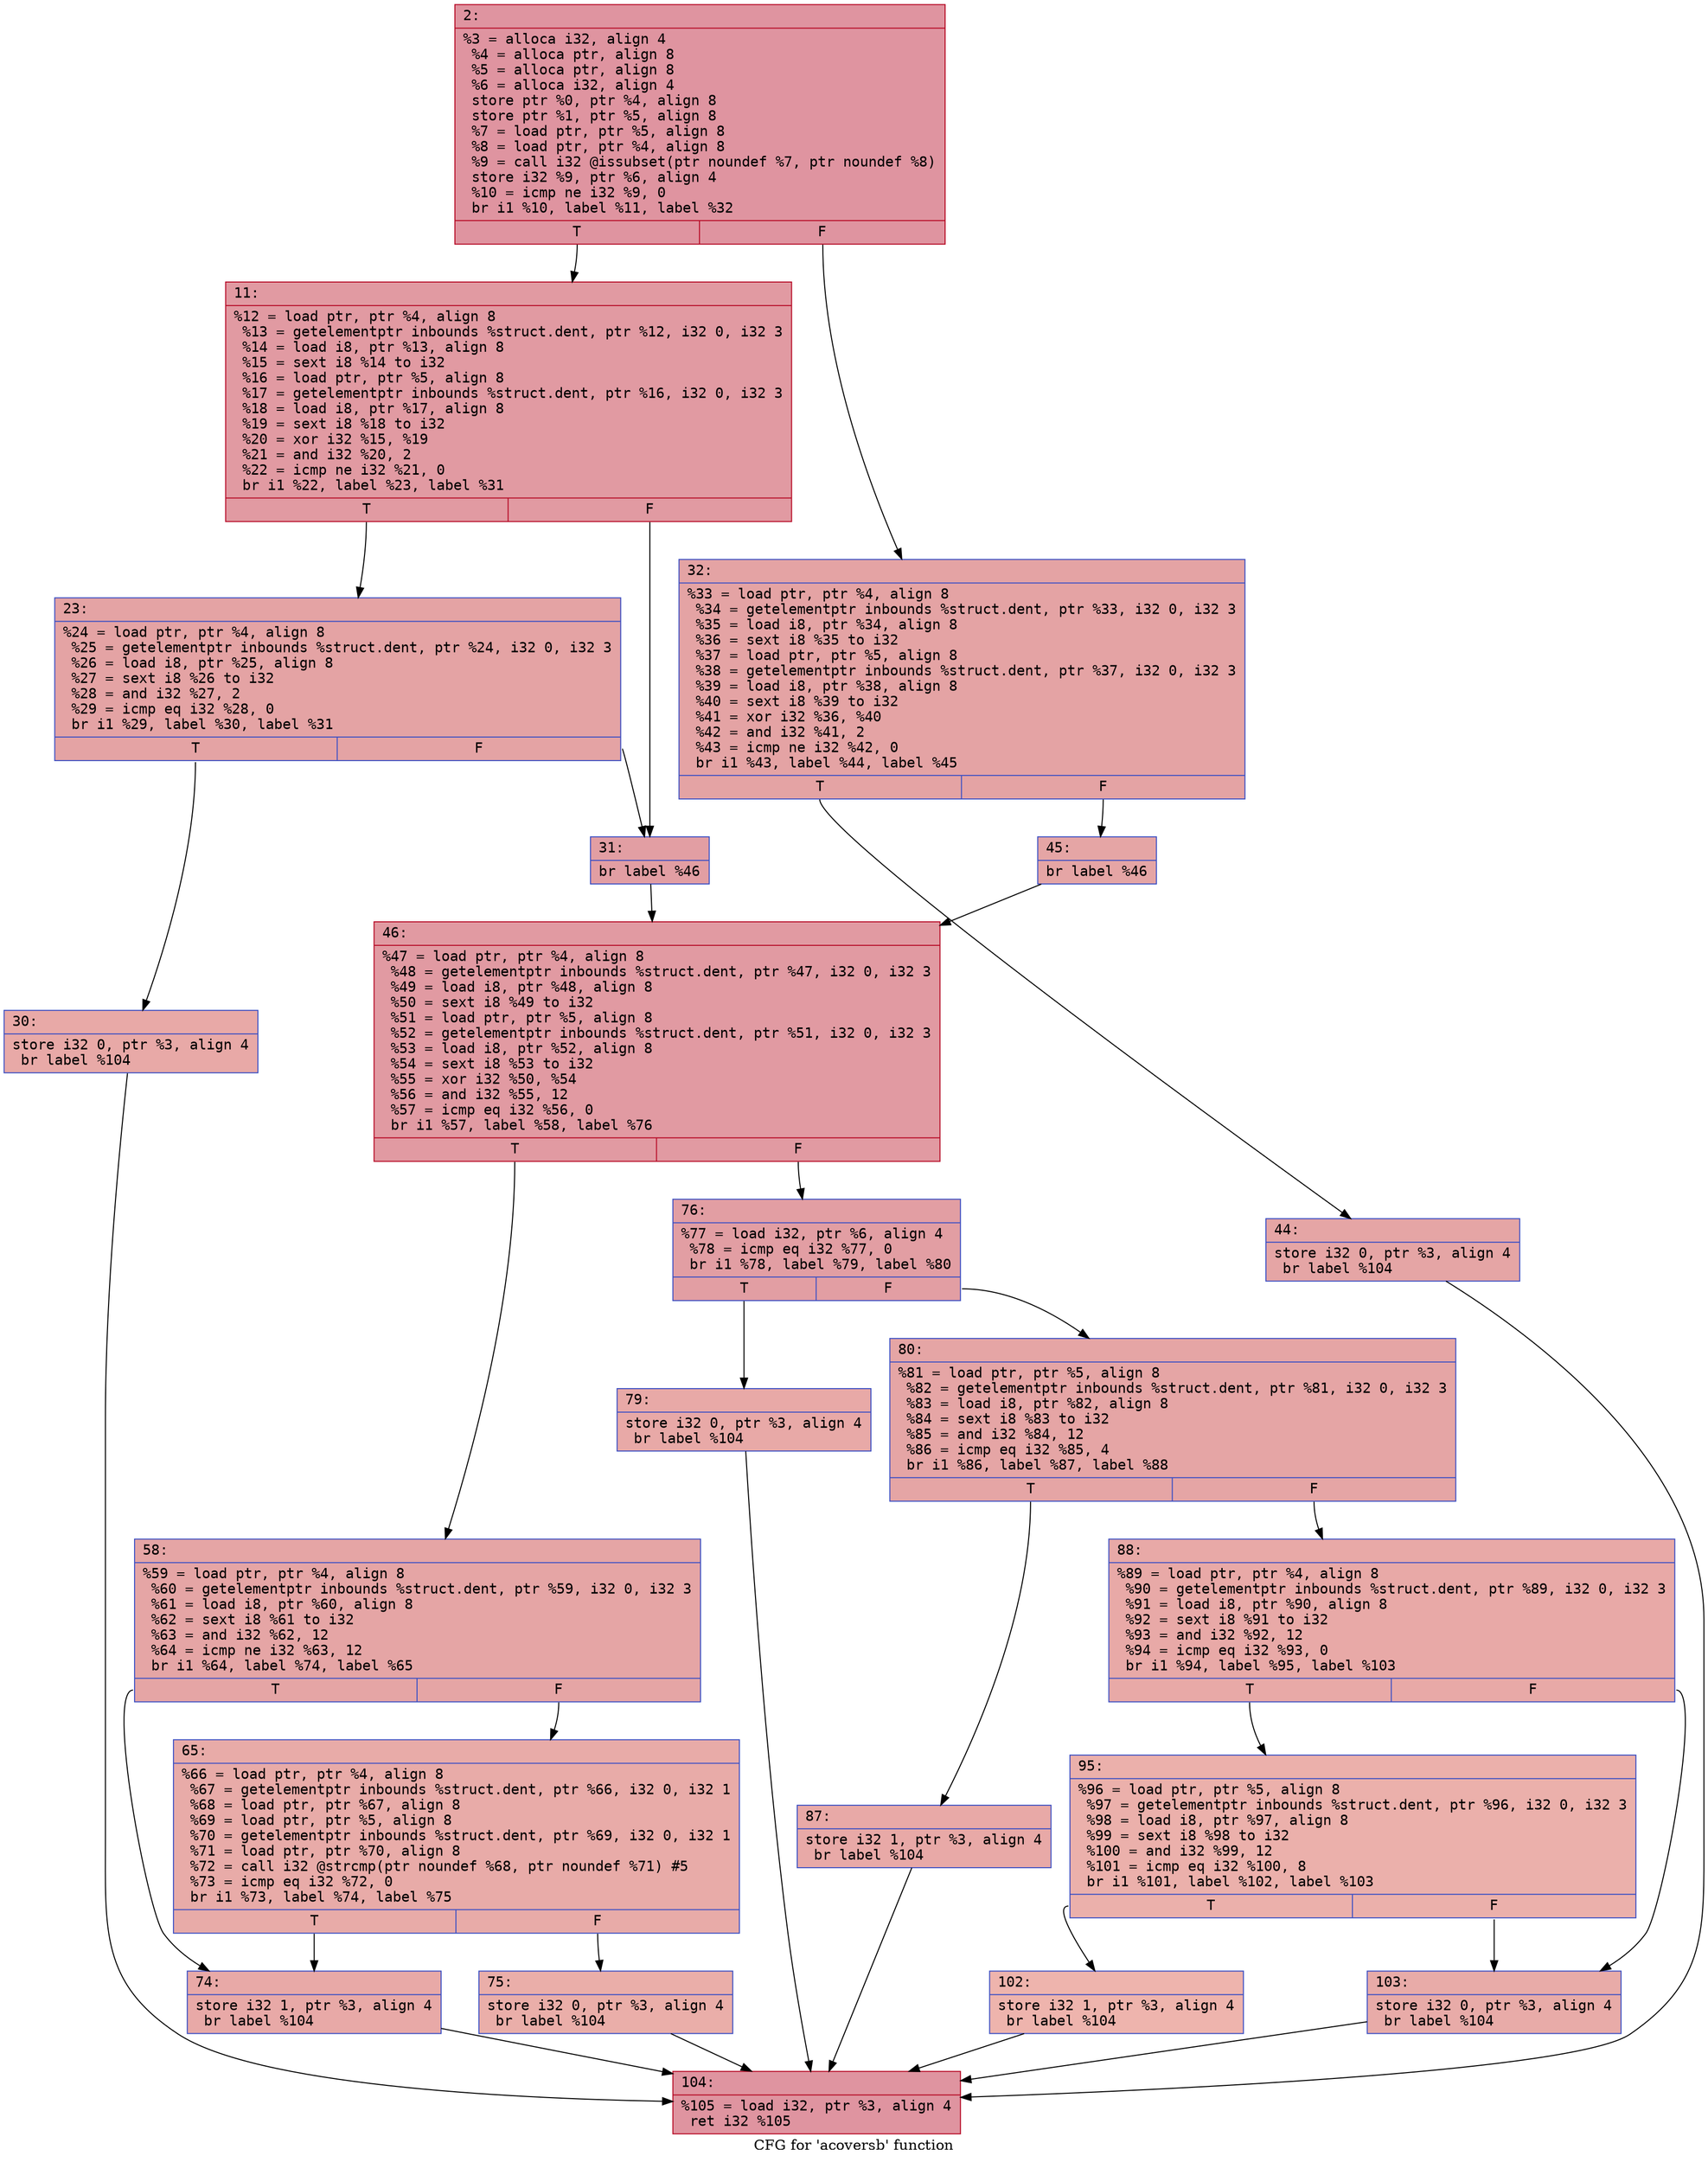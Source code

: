 digraph "CFG for 'acoversb' function" {
	label="CFG for 'acoversb' function";

	Node0x6000000d3de0 [shape=record,color="#b70d28ff", style=filled, fillcolor="#b70d2870" fontname="Courier",label="{2:\l|  %3 = alloca i32, align 4\l  %4 = alloca ptr, align 8\l  %5 = alloca ptr, align 8\l  %6 = alloca i32, align 4\l  store ptr %0, ptr %4, align 8\l  store ptr %1, ptr %5, align 8\l  %7 = load ptr, ptr %5, align 8\l  %8 = load ptr, ptr %4, align 8\l  %9 = call i32 @issubset(ptr noundef %7, ptr noundef %8)\l  store i32 %9, ptr %6, align 4\l  %10 = icmp ne i32 %9, 0\l  br i1 %10, label %11, label %32\l|{<s0>T|<s1>F}}"];
	Node0x6000000d3de0:s0 -> Node0x6000000d3e30[tooltip="2 -> 11\nProbability 62.50%" ];
	Node0x6000000d3de0:s1 -> Node0x6000000d3f70[tooltip="2 -> 32\nProbability 37.50%" ];
	Node0x6000000d3e30 [shape=record,color="#b70d28ff", style=filled, fillcolor="#bb1b2c70" fontname="Courier",label="{11:\l|  %12 = load ptr, ptr %4, align 8\l  %13 = getelementptr inbounds %struct.dent, ptr %12, i32 0, i32 3\l  %14 = load i8, ptr %13, align 8\l  %15 = sext i8 %14 to i32\l  %16 = load ptr, ptr %5, align 8\l  %17 = getelementptr inbounds %struct.dent, ptr %16, i32 0, i32 3\l  %18 = load i8, ptr %17, align 8\l  %19 = sext i8 %18 to i32\l  %20 = xor i32 %15, %19\l  %21 = and i32 %20, 2\l  %22 = icmp ne i32 %21, 0\l  br i1 %22, label %23, label %31\l|{<s0>T|<s1>F}}"];
	Node0x6000000d3e30:s0 -> Node0x6000000d3e80[tooltip="11 -> 23\nProbability 50.00%" ];
	Node0x6000000d3e30:s1 -> Node0x6000000d3f20[tooltip="11 -> 31\nProbability 50.00%" ];
	Node0x6000000d3e80 [shape=record,color="#3d50c3ff", style=filled, fillcolor="#c32e3170" fontname="Courier",label="{23:\l|  %24 = load ptr, ptr %4, align 8\l  %25 = getelementptr inbounds %struct.dent, ptr %24, i32 0, i32 3\l  %26 = load i8, ptr %25, align 8\l  %27 = sext i8 %26 to i32\l  %28 = and i32 %27, 2\l  %29 = icmp eq i32 %28, 0\l  br i1 %29, label %30, label %31\l|{<s0>T|<s1>F}}"];
	Node0x6000000d3e80:s0 -> Node0x6000000d3ed0[tooltip="23 -> 30\nProbability 50.00%" ];
	Node0x6000000d3e80:s1 -> Node0x6000000d3f20[tooltip="23 -> 31\nProbability 50.00%" ];
	Node0x6000000d3ed0 [shape=record,color="#3d50c3ff", style=filled, fillcolor="#ca3b3770" fontname="Courier",label="{30:\l|  store i32 0, ptr %3, align 4\l  br label %104\l}"];
	Node0x6000000d3ed0 -> Node0x6000000cc4b0[tooltip="30 -> 104\nProbability 100.00%" ];
	Node0x6000000d3f20 [shape=record,color="#3d50c3ff", style=filled, fillcolor="#be242e70" fontname="Courier",label="{31:\l|  br label %46\l}"];
	Node0x6000000d3f20 -> Node0x6000000cc0a0[tooltip="31 -> 46\nProbability 100.00%" ];
	Node0x6000000d3f70 [shape=record,color="#3d50c3ff", style=filled, fillcolor="#c32e3170" fontname="Courier",label="{32:\l|  %33 = load ptr, ptr %4, align 8\l  %34 = getelementptr inbounds %struct.dent, ptr %33, i32 0, i32 3\l  %35 = load i8, ptr %34, align 8\l  %36 = sext i8 %35 to i32\l  %37 = load ptr, ptr %5, align 8\l  %38 = getelementptr inbounds %struct.dent, ptr %37, i32 0, i32 3\l  %39 = load i8, ptr %38, align 8\l  %40 = sext i8 %39 to i32\l  %41 = xor i32 %36, %40\l  %42 = and i32 %41, 2\l  %43 = icmp ne i32 %42, 0\l  br i1 %43, label %44, label %45\l|{<s0>T|<s1>F}}"];
	Node0x6000000d3f70:s0 -> Node0x6000000cc000[tooltip="32 -> 44\nProbability 50.00%" ];
	Node0x6000000d3f70:s1 -> Node0x6000000cc050[tooltip="32 -> 45\nProbability 50.00%" ];
	Node0x6000000cc000 [shape=record,color="#3d50c3ff", style=filled, fillcolor="#c5333470" fontname="Courier",label="{44:\l|  store i32 0, ptr %3, align 4\l  br label %104\l}"];
	Node0x6000000cc000 -> Node0x6000000cc4b0[tooltip="44 -> 104\nProbability 100.00%" ];
	Node0x6000000cc050 [shape=record,color="#3d50c3ff", style=filled, fillcolor="#c5333470" fontname="Courier",label="{45:\l|  br label %46\l}"];
	Node0x6000000cc050 -> Node0x6000000cc0a0[tooltip="45 -> 46\nProbability 100.00%" ];
	Node0x6000000cc0a0 [shape=record,color="#b70d28ff", style=filled, fillcolor="#bb1b2c70" fontname="Courier",label="{46:\l|  %47 = load ptr, ptr %4, align 8\l  %48 = getelementptr inbounds %struct.dent, ptr %47, i32 0, i32 3\l  %49 = load i8, ptr %48, align 8\l  %50 = sext i8 %49 to i32\l  %51 = load ptr, ptr %5, align 8\l  %52 = getelementptr inbounds %struct.dent, ptr %51, i32 0, i32 3\l  %53 = load i8, ptr %52, align 8\l  %54 = sext i8 %53 to i32\l  %55 = xor i32 %50, %54\l  %56 = and i32 %55, 12\l  %57 = icmp eq i32 %56, 0\l  br i1 %57, label %58, label %76\l|{<s0>T|<s1>F}}"];
	Node0x6000000cc0a0:s0 -> Node0x6000000cc0f0[tooltip="46 -> 58\nProbability 37.50%" ];
	Node0x6000000cc0a0:s1 -> Node0x6000000cc230[tooltip="46 -> 76\nProbability 62.50%" ];
	Node0x6000000cc0f0 [shape=record,color="#3d50c3ff", style=filled, fillcolor="#c5333470" fontname="Courier",label="{58:\l|  %59 = load ptr, ptr %4, align 8\l  %60 = getelementptr inbounds %struct.dent, ptr %59, i32 0, i32 3\l  %61 = load i8, ptr %60, align 8\l  %62 = sext i8 %61 to i32\l  %63 = and i32 %62, 12\l  %64 = icmp ne i32 %63, 12\l  br i1 %64, label %74, label %65\l|{<s0>T|<s1>F}}"];
	Node0x6000000cc0f0:s0 -> Node0x6000000cc190[tooltip="58 -> 74\nProbability 50.00%" ];
	Node0x6000000cc0f0:s1 -> Node0x6000000cc140[tooltip="58 -> 65\nProbability 50.00%" ];
	Node0x6000000cc140 [shape=record,color="#3d50c3ff", style=filled, fillcolor="#cc403a70" fontname="Courier",label="{65:\l|  %66 = load ptr, ptr %4, align 8\l  %67 = getelementptr inbounds %struct.dent, ptr %66, i32 0, i32 1\l  %68 = load ptr, ptr %67, align 8\l  %69 = load ptr, ptr %5, align 8\l  %70 = getelementptr inbounds %struct.dent, ptr %69, i32 0, i32 1\l  %71 = load ptr, ptr %70, align 8\l  %72 = call i32 @strcmp(ptr noundef %68, ptr noundef %71) #5\l  %73 = icmp eq i32 %72, 0\l  br i1 %73, label %74, label %75\l|{<s0>T|<s1>F}}"];
	Node0x6000000cc140:s0 -> Node0x6000000cc190[tooltip="65 -> 74\nProbability 37.50%" ];
	Node0x6000000cc140:s1 -> Node0x6000000cc1e0[tooltip="65 -> 75\nProbability 62.50%" ];
	Node0x6000000cc190 [shape=record,color="#3d50c3ff", style=filled, fillcolor="#ca3b3770" fontname="Courier",label="{74:\l|  store i32 1, ptr %3, align 4\l  br label %104\l}"];
	Node0x6000000cc190 -> Node0x6000000cc4b0[tooltip="74 -> 104\nProbability 100.00%" ];
	Node0x6000000cc1e0 [shape=record,color="#3d50c3ff", style=filled, fillcolor="#d0473d70" fontname="Courier",label="{75:\l|  store i32 0, ptr %3, align 4\l  br label %104\l}"];
	Node0x6000000cc1e0 -> Node0x6000000cc4b0[tooltip="75 -> 104\nProbability 100.00%" ];
	Node0x6000000cc230 [shape=record,color="#3d50c3ff", style=filled, fillcolor="#be242e70" fontname="Courier",label="{76:\l|  %77 = load i32, ptr %6, align 4\l  %78 = icmp eq i32 %77, 0\l  br i1 %78, label %79, label %80\l|{<s0>T|<s1>F}}"];
	Node0x6000000cc230:s0 -> Node0x6000000cc280[tooltip="76 -> 79\nProbability 37.50%" ];
	Node0x6000000cc230:s1 -> Node0x6000000cc2d0[tooltip="76 -> 80\nProbability 62.50%" ];
	Node0x6000000cc280 [shape=record,color="#3d50c3ff", style=filled, fillcolor="#ca3b3770" fontname="Courier",label="{79:\l|  store i32 0, ptr %3, align 4\l  br label %104\l}"];
	Node0x6000000cc280 -> Node0x6000000cc4b0[tooltip="79 -> 104\nProbability 100.00%" ];
	Node0x6000000cc2d0 [shape=record,color="#3d50c3ff", style=filled, fillcolor="#c5333470" fontname="Courier",label="{80:\l|  %81 = load ptr, ptr %5, align 8\l  %82 = getelementptr inbounds %struct.dent, ptr %81, i32 0, i32 3\l  %83 = load i8, ptr %82, align 8\l  %84 = sext i8 %83 to i32\l  %85 = and i32 %84, 12\l  %86 = icmp eq i32 %85, 4\l  br i1 %86, label %87, label %88\l|{<s0>T|<s1>F}}"];
	Node0x6000000cc2d0:s0 -> Node0x6000000cc320[tooltip="80 -> 87\nProbability 50.00%" ];
	Node0x6000000cc2d0:s1 -> Node0x6000000cc370[tooltip="80 -> 88\nProbability 50.00%" ];
	Node0x6000000cc320 [shape=record,color="#3d50c3ff", style=filled, fillcolor="#ca3b3770" fontname="Courier",label="{87:\l|  store i32 1, ptr %3, align 4\l  br label %104\l}"];
	Node0x6000000cc320 -> Node0x6000000cc4b0[tooltip="87 -> 104\nProbability 100.00%" ];
	Node0x6000000cc370 [shape=record,color="#3d50c3ff", style=filled, fillcolor="#ca3b3770" fontname="Courier",label="{88:\l|  %89 = load ptr, ptr %4, align 8\l  %90 = getelementptr inbounds %struct.dent, ptr %89, i32 0, i32 3\l  %91 = load i8, ptr %90, align 8\l  %92 = sext i8 %91 to i32\l  %93 = and i32 %92, 12\l  %94 = icmp eq i32 %93, 0\l  br i1 %94, label %95, label %103\l|{<s0>T|<s1>F}}"];
	Node0x6000000cc370:s0 -> Node0x6000000cc3c0[tooltip="88 -> 95\nProbability 37.50%" ];
	Node0x6000000cc370:s1 -> Node0x6000000cc460[tooltip="88 -> 103\nProbability 62.50%" ];
	Node0x6000000cc3c0 [shape=record,color="#3d50c3ff", style=filled, fillcolor="#d24b4070" fontname="Courier",label="{95:\l|  %96 = load ptr, ptr %5, align 8\l  %97 = getelementptr inbounds %struct.dent, ptr %96, i32 0, i32 3\l  %98 = load i8, ptr %97, align 8\l  %99 = sext i8 %98 to i32\l  %100 = and i32 %99, 12\l  %101 = icmp eq i32 %100, 8\l  br i1 %101, label %102, label %103\l|{<s0>T|<s1>F}}"];
	Node0x6000000cc3c0:s0 -> Node0x6000000cc410[tooltip="95 -> 102\nProbability 50.00%" ];
	Node0x6000000cc3c0:s1 -> Node0x6000000cc460[tooltip="95 -> 103\nProbability 50.00%" ];
	Node0x6000000cc410 [shape=record,color="#3d50c3ff", style=filled, fillcolor="#d8564670" fontname="Courier",label="{102:\l|  store i32 1, ptr %3, align 4\l  br label %104\l}"];
	Node0x6000000cc410 -> Node0x6000000cc4b0[tooltip="102 -> 104\nProbability 100.00%" ];
	Node0x6000000cc460 [shape=record,color="#3d50c3ff", style=filled, fillcolor="#cc403a70" fontname="Courier",label="{103:\l|  store i32 0, ptr %3, align 4\l  br label %104\l}"];
	Node0x6000000cc460 -> Node0x6000000cc4b0[tooltip="103 -> 104\nProbability 100.00%" ];
	Node0x6000000cc4b0 [shape=record,color="#b70d28ff", style=filled, fillcolor="#b70d2870" fontname="Courier",label="{104:\l|  %105 = load i32, ptr %3, align 4\l  ret i32 %105\l}"];
}
